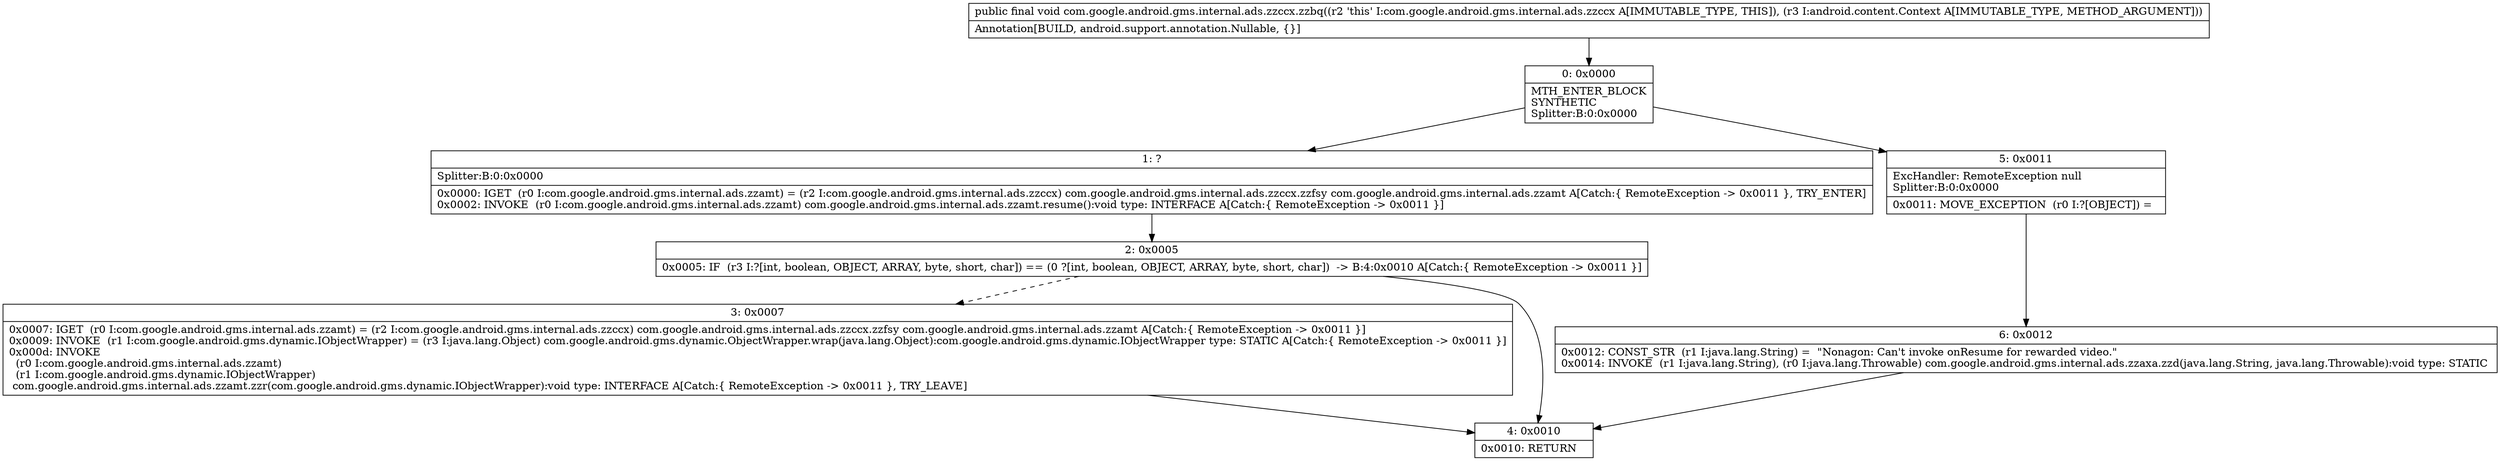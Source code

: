 digraph "CFG forcom.google.android.gms.internal.ads.zzccx.zzbq(Landroid\/content\/Context;)V" {
Node_0 [shape=record,label="{0\:\ 0x0000|MTH_ENTER_BLOCK\lSYNTHETIC\lSplitter:B:0:0x0000\l}"];
Node_1 [shape=record,label="{1\:\ ?|Splitter:B:0:0x0000\l|0x0000: IGET  (r0 I:com.google.android.gms.internal.ads.zzamt) = (r2 I:com.google.android.gms.internal.ads.zzccx) com.google.android.gms.internal.ads.zzccx.zzfsy com.google.android.gms.internal.ads.zzamt A[Catch:\{ RemoteException \-\> 0x0011 \}, TRY_ENTER]\l0x0002: INVOKE  (r0 I:com.google.android.gms.internal.ads.zzamt) com.google.android.gms.internal.ads.zzamt.resume():void type: INTERFACE A[Catch:\{ RemoteException \-\> 0x0011 \}]\l}"];
Node_2 [shape=record,label="{2\:\ 0x0005|0x0005: IF  (r3 I:?[int, boolean, OBJECT, ARRAY, byte, short, char]) == (0 ?[int, boolean, OBJECT, ARRAY, byte, short, char])  \-\> B:4:0x0010 A[Catch:\{ RemoteException \-\> 0x0011 \}]\l}"];
Node_3 [shape=record,label="{3\:\ 0x0007|0x0007: IGET  (r0 I:com.google.android.gms.internal.ads.zzamt) = (r2 I:com.google.android.gms.internal.ads.zzccx) com.google.android.gms.internal.ads.zzccx.zzfsy com.google.android.gms.internal.ads.zzamt A[Catch:\{ RemoteException \-\> 0x0011 \}]\l0x0009: INVOKE  (r1 I:com.google.android.gms.dynamic.IObjectWrapper) = (r3 I:java.lang.Object) com.google.android.gms.dynamic.ObjectWrapper.wrap(java.lang.Object):com.google.android.gms.dynamic.IObjectWrapper type: STATIC A[Catch:\{ RemoteException \-\> 0x0011 \}]\l0x000d: INVOKE  \l  (r0 I:com.google.android.gms.internal.ads.zzamt)\l  (r1 I:com.google.android.gms.dynamic.IObjectWrapper)\l com.google.android.gms.internal.ads.zzamt.zzr(com.google.android.gms.dynamic.IObjectWrapper):void type: INTERFACE A[Catch:\{ RemoteException \-\> 0x0011 \}, TRY_LEAVE]\l}"];
Node_4 [shape=record,label="{4\:\ 0x0010|0x0010: RETURN   \l}"];
Node_5 [shape=record,label="{5\:\ 0x0011|ExcHandler: RemoteException null\lSplitter:B:0:0x0000\l|0x0011: MOVE_EXCEPTION  (r0 I:?[OBJECT]) =  \l}"];
Node_6 [shape=record,label="{6\:\ 0x0012|0x0012: CONST_STR  (r1 I:java.lang.String) =  \"Nonagon: Can't invoke onResume for rewarded video.\" \l0x0014: INVOKE  (r1 I:java.lang.String), (r0 I:java.lang.Throwable) com.google.android.gms.internal.ads.zzaxa.zzd(java.lang.String, java.lang.Throwable):void type: STATIC \l}"];
MethodNode[shape=record,label="{public final void com.google.android.gms.internal.ads.zzccx.zzbq((r2 'this' I:com.google.android.gms.internal.ads.zzccx A[IMMUTABLE_TYPE, THIS]), (r3 I:android.content.Context A[IMMUTABLE_TYPE, METHOD_ARGUMENT]))  | Annotation[BUILD, android.support.annotation.Nullable, \{\}]\l}"];
MethodNode -> Node_0;
Node_0 -> Node_1;
Node_0 -> Node_5;
Node_1 -> Node_2;
Node_2 -> Node_3[style=dashed];
Node_2 -> Node_4;
Node_3 -> Node_4;
Node_5 -> Node_6;
Node_6 -> Node_4;
}

